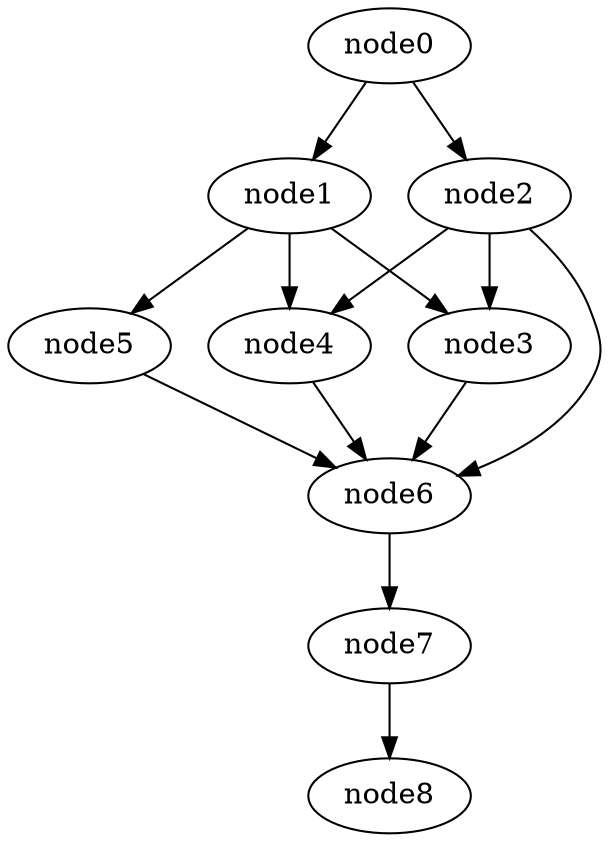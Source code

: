 digraph g{
	node8
	node7 -> node8
	node6 -> node7
	node5 -> node6
	node4 -> node6
	node3 -> node6
	node2 -> node6
	node2 -> node4
	node2 -> node3
	node1 -> node5
	node1 -> node4
	node1 -> node3
	node0 -> node2
	node0 -> node1
}
